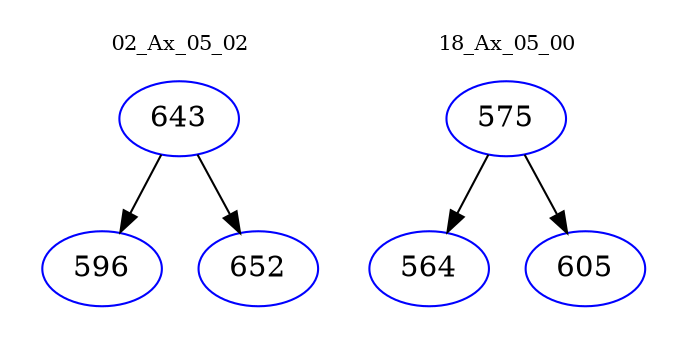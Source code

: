 digraph{
subgraph cluster_0 {
color = white
label = "02_Ax_05_02";
fontsize=10;
T0_643 [label="643", color="blue"]
T0_643 -> T0_596 [color="black"]
T0_596 [label="596", color="blue"]
T0_643 -> T0_652 [color="black"]
T0_652 [label="652", color="blue"]
}
subgraph cluster_1 {
color = white
label = "18_Ax_05_00";
fontsize=10;
T1_575 [label="575", color="blue"]
T1_575 -> T1_564 [color="black"]
T1_564 [label="564", color="blue"]
T1_575 -> T1_605 [color="black"]
T1_605 [label="605", color="blue"]
}
}
